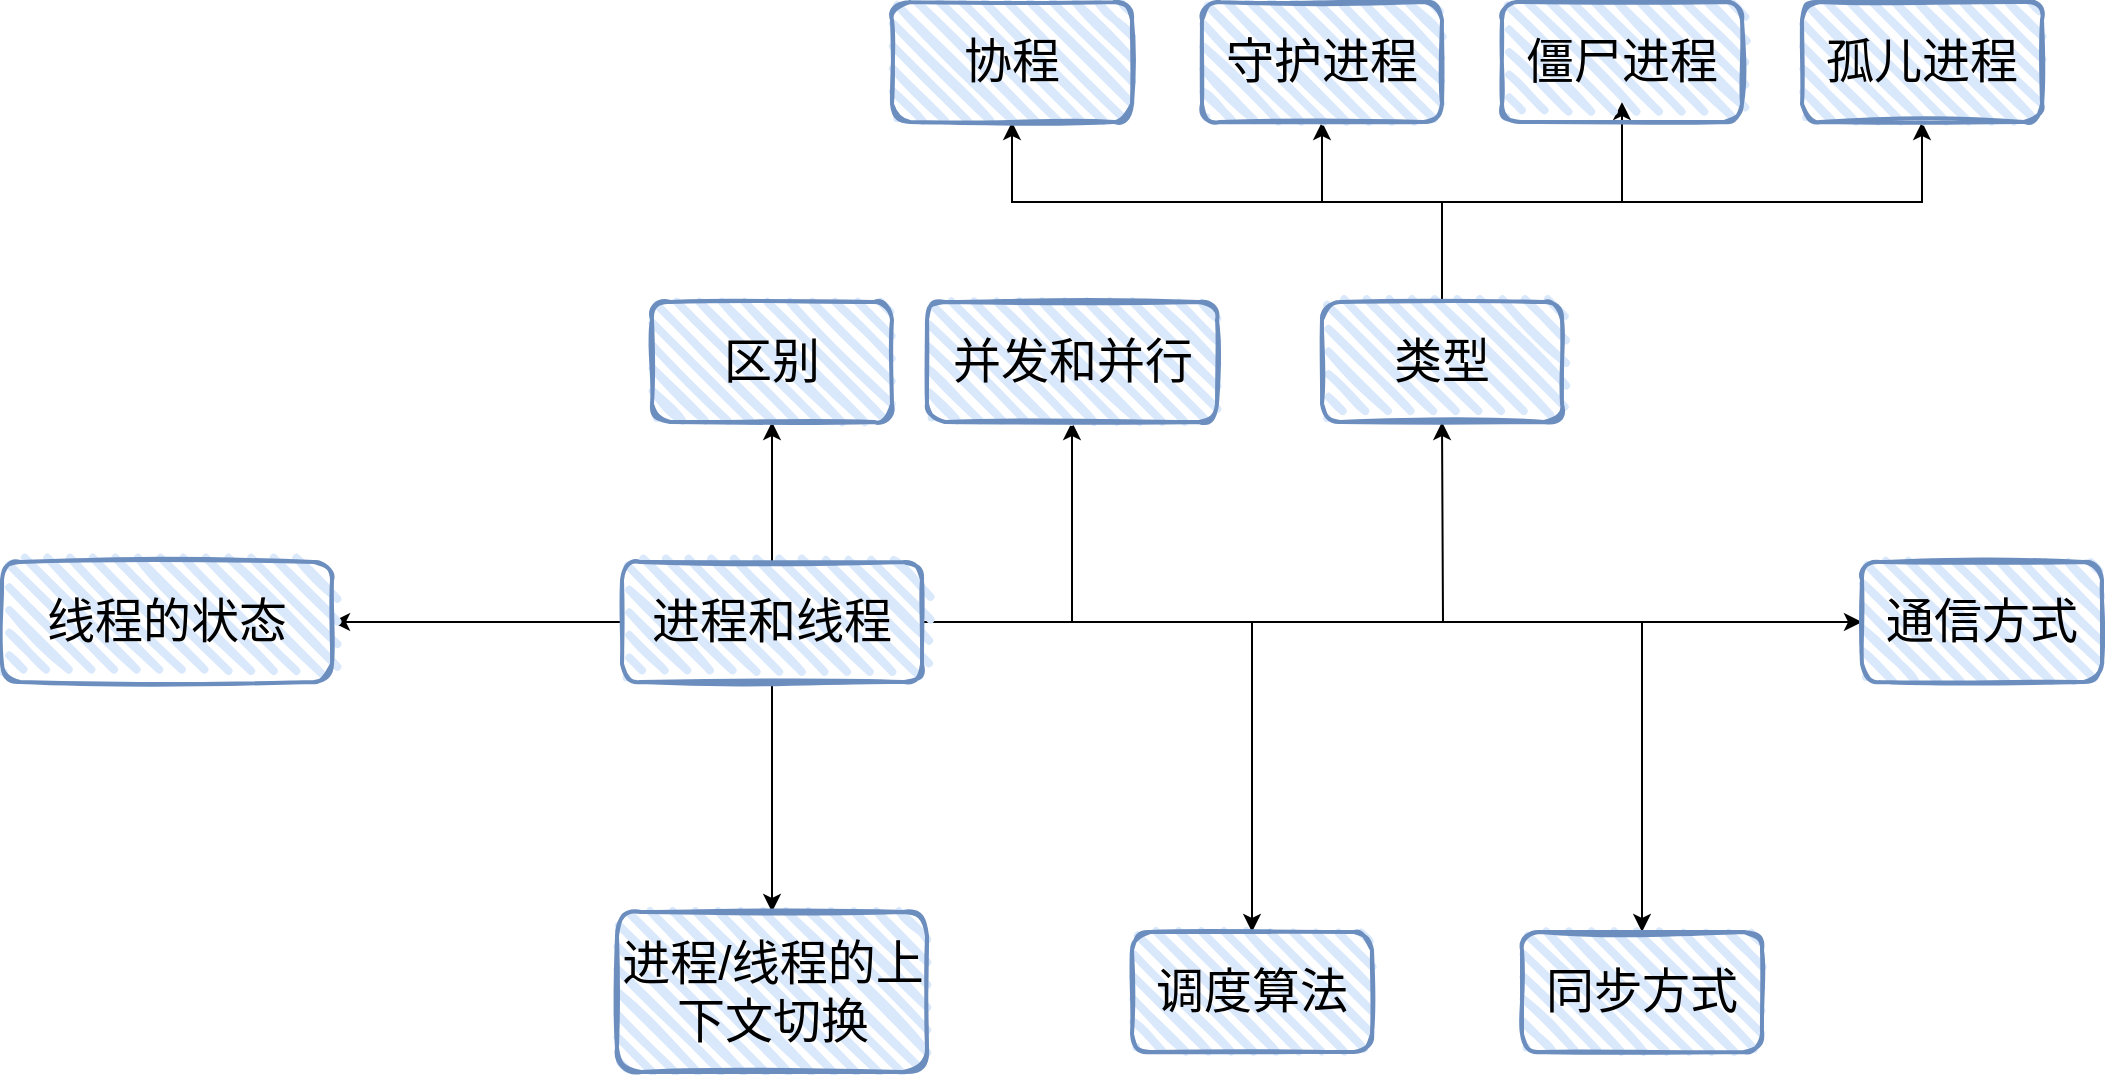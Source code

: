 <mxfile version="20.8.16" type="github"><diagram name="第 1 页" id="W5F4HEn2-1D9hudE_0VR"><mxGraphModel dx="1630" dy="1013" grid="1" gridSize="10" guides="1" tooltips="1" connect="1" arrows="1" fold="1" page="1" pageScale="1" pageWidth="827" pageHeight="1169" math="0" shadow="0"><root><mxCell id="0"/><mxCell id="1" parent="0"/><mxCell id="Dp67sEheZu7G5genOg4o-3" value="" style="edgeStyle=orthogonalEdgeStyle;rounded=0;orthogonalLoop=1;jettySize=auto;html=1;" edge="1" parent="1" source="Dp67sEheZu7G5genOg4o-1" target="Dp67sEheZu7G5genOg4o-2"><mxGeometry relative="1" as="geometry"/></mxCell><mxCell id="Dp67sEheZu7G5genOg4o-5" value="" style="edgeStyle=orthogonalEdgeStyle;rounded=0;orthogonalLoop=1;jettySize=auto;html=1;" edge="1" parent="1" source="Dp67sEheZu7G5genOg4o-1" target="Dp67sEheZu7G5genOg4o-4"><mxGeometry relative="1" as="geometry"/></mxCell><mxCell id="Dp67sEheZu7G5genOg4o-7" value="" style="edgeStyle=orthogonalEdgeStyle;rounded=0;orthogonalLoop=1;jettySize=auto;html=1;" edge="1" parent="1" source="Dp67sEheZu7G5genOg4o-1" target="Dp67sEheZu7G5genOg4o-6"><mxGeometry relative="1" as="geometry"/></mxCell><mxCell id="Dp67sEheZu7G5genOg4o-10" value="" style="edgeStyle=orthogonalEdgeStyle;rounded=0;orthogonalLoop=1;jettySize=auto;html=1;" edge="1" parent="1" source="Dp67sEheZu7G5genOg4o-1" target="Dp67sEheZu7G5genOg4o-9"><mxGeometry relative="1" as="geometry"/></mxCell><mxCell id="Dp67sEheZu7G5genOg4o-12" style="edgeStyle=orthogonalEdgeStyle;rounded=0;orthogonalLoop=1;jettySize=auto;html=1;" edge="1" parent="1" source="Dp67sEheZu7G5genOg4o-1"><mxGeometry relative="1" as="geometry"><mxPoint x="640" y="260" as="targetPoint"/></mxGeometry></mxCell><mxCell id="Dp67sEheZu7G5genOg4o-24" style="edgeStyle=orthogonalEdgeStyle;rounded=0;orthogonalLoop=1;jettySize=auto;html=1;" edge="1" parent="1" source="Dp67sEheZu7G5genOg4o-1" target="Dp67sEheZu7G5genOg4o-25"><mxGeometry relative="1" as="geometry"><mxPoint x="796" y="360" as="targetPoint"/></mxGeometry></mxCell><mxCell id="Dp67sEheZu7G5genOg4o-26" style="edgeStyle=orthogonalEdgeStyle;rounded=0;orthogonalLoop=1;jettySize=auto;html=1;" edge="1" parent="1" source="Dp67sEheZu7G5genOg4o-1" target="Dp67sEheZu7G5genOg4o-27"><mxGeometry relative="1" as="geometry"><mxPoint x="640" y="510" as="targetPoint"/></mxGeometry></mxCell><mxCell id="Dp67sEheZu7G5genOg4o-28" style="edgeStyle=orthogonalEdgeStyle;rounded=0;orthogonalLoop=1;jettySize=auto;html=1;" edge="1" parent="1" source="Dp67sEheZu7G5genOg4o-1" target="Dp67sEheZu7G5genOg4o-29"><mxGeometry relative="1" as="geometry"><mxPoint x="540" y="540" as="targetPoint"/></mxGeometry></mxCell><mxCell id="Dp67sEheZu7G5genOg4o-1" value="进程和线程" style="whiteSpace=wrap;html=1;rounded=1;glass=0;sketch=1;fillWeight=4;hachureGap=8;hachureAngle=45;strokeColor=#6c8ebf;strokeWidth=2;fontFamily=Helvetica;fontSize=24;fontColor=default;fillColor=#dae8fc;" vertex="1" parent="1"><mxGeometry x="230" y="330" width="150" height="60" as="geometry"/></mxCell><mxCell id="Dp67sEheZu7G5genOg4o-2" value="区别" style="whiteSpace=wrap;html=1;fontSize=24;fillColor=#dae8fc;strokeColor=#6c8ebf;rounded=1;glass=0;sketch=1;fillWeight=4;hachureGap=8;hachureAngle=45;strokeWidth=2;" vertex="1" parent="1"><mxGeometry x="245" y="200" width="120" height="60" as="geometry"/></mxCell><mxCell id="Dp67sEheZu7G5genOg4o-4" value="并发和并行" style="whiteSpace=wrap;html=1;fontSize=24;fillColor=#dae8fc;strokeColor=#6c8ebf;rounded=1;glass=0;sketch=1;fillWeight=4;hachureGap=8;hachureAngle=45;strokeWidth=2;" vertex="1" parent="1"><mxGeometry x="382.5" y="200" width="145" height="60" as="geometry"/></mxCell><mxCell id="Dp67sEheZu7G5genOg4o-6" value="进程/线程的上下文切换" style="whiteSpace=wrap;html=1;fontSize=24;fillColor=#dae8fc;strokeColor=#6c8ebf;rounded=1;glass=0;sketch=1;fillWeight=4;hachureGap=8;hachureAngle=45;strokeWidth=2;" vertex="1" parent="1"><mxGeometry x="227.5" y="505" width="155" height="80" as="geometry"/></mxCell><mxCell id="Dp67sEheZu7G5genOg4o-9" value="线程的状态" style="whiteSpace=wrap;html=1;fontSize=24;fillColor=#dae8fc;strokeColor=#6c8ebf;rounded=1;glass=0;sketch=1;fillWeight=4;hachureGap=8;hachureAngle=45;strokeWidth=2;" vertex="1" parent="1"><mxGeometry x="-80" y="330" width="165" height="60" as="geometry"/></mxCell><mxCell id="Dp67sEheZu7G5genOg4o-16" value="" style="edgeStyle=orthogonalEdgeStyle;rounded=0;orthogonalLoop=1;jettySize=auto;html=1;" edge="1" parent="1" source="Dp67sEheZu7G5genOg4o-13" target="Dp67sEheZu7G5genOg4o-15"><mxGeometry relative="1" as="geometry"><Array as="points"><mxPoint x="640" y="150"/><mxPoint x="425" y="150"/></Array></mxGeometry></mxCell><mxCell id="Dp67sEheZu7G5genOg4o-17" style="edgeStyle=orthogonalEdgeStyle;rounded=0;orthogonalLoop=1;jettySize=auto;html=1;" edge="1" parent="1" source="Dp67sEheZu7G5genOg4o-13" target="Dp67sEheZu7G5genOg4o-18"><mxGeometry relative="1" as="geometry"><mxPoint x="580" y="100" as="targetPoint"/><Array as="points"><mxPoint x="640" y="150"/><mxPoint x="580" y="150"/></Array></mxGeometry></mxCell><mxCell id="Dp67sEheZu7G5genOg4o-19" style="edgeStyle=orthogonalEdgeStyle;rounded=0;orthogonalLoop=1;jettySize=auto;html=1;" edge="1" parent="1" source="Dp67sEheZu7G5genOg4o-13"><mxGeometry relative="1" as="geometry"><mxPoint x="730" y="100" as="targetPoint"/><Array as="points"><mxPoint x="640" y="150"/><mxPoint x="730" y="150"/></Array></mxGeometry></mxCell><mxCell id="Dp67sEheZu7G5genOg4o-22" style="edgeStyle=orthogonalEdgeStyle;rounded=0;orthogonalLoop=1;jettySize=auto;html=1;" edge="1" parent="1" source="Dp67sEheZu7G5genOg4o-13"><mxGeometry relative="1" as="geometry"><mxPoint x="880" y="110" as="targetPoint"/><Array as="points"><mxPoint x="640" y="150"/><mxPoint x="880" y="150"/></Array></mxGeometry></mxCell><mxCell id="Dp67sEheZu7G5genOg4o-13" value="类型" style="whiteSpace=wrap;html=1;rounded=1;glass=0;sketch=1;fillWeight=4;hachureGap=8;hachureAngle=45;strokeColor=#6c8ebf;strokeWidth=2;fontFamily=Helvetica;fontSize=24;fontColor=default;fillColor=#dae8fc;" vertex="1" parent="1"><mxGeometry x="580" y="200" width="120" height="60" as="geometry"/></mxCell><mxCell id="Dp67sEheZu7G5genOg4o-15" value="协程" style="whiteSpace=wrap;html=1;fontSize=24;fillColor=#dae8fc;strokeColor=#6c8ebf;rounded=1;glass=0;sketch=1;fillWeight=4;hachureGap=8;hachureAngle=45;strokeWidth=2;" vertex="1" parent="1"><mxGeometry x="365" y="50" width="120" height="60" as="geometry"/></mxCell><mxCell id="Dp67sEheZu7G5genOg4o-18" value="守护进程" style="whiteSpace=wrap;html=1;rounded=1;glass=0;sketch=1;fillWeight=4;hachureGap=8;hachureAngle=45;strokeColor=#6c8ebf;strokeWidth=2;fontFamily=Helvetica;fontSize=24;fontColor=default;fillColor=#dae8fc;" vertex="1" parent="1"><mxGeometry x="520" y="50" width="120" height="60" as="geometry"/></mxCell><mxCell id="Dp67sEheZu7G5genOg4o-20" value="僵尸进程" style="whiteSpace=wrap;html=1;rounded=1;glass=0;sketch=1;fillWeight=4;hachureGap=8;hachureAngle=45;strokeColor=#6c8ebf;strokeWidth=2;fontFamily=Helvetica;fontSize=24;fontColor=default;fillColor=#dae8fc;" vertex="1" parent="1"><mxGeometry x="670" y="50" width="120" height="60" as="geometry"/></mxCell><mxCell id="Dp67sEheZu7G5genOg4o-23" value="孤儿进程" style="whiteSpace=wrap;html=1;rounded=1;glass=0;sketch=1;fillWeight=4;hachureGap=8;hachureAngle=45;strokeColor=#6c8ebf;strokeWidth=2;fontFamily=Helvetica;fontSize=24;fontColor=default;fillColor=#dae8fc;" vertex="1" parent="1"><mxGeometry x="820" y="50" width="120" height="60" as="geometry"/></mxCell><mxCell id="Dp67sEheZu7G5genOg4o-25" value="通信方式" style="whiteSpace=wrap;html=1;rounded=1;glass=0;sketch=1;fillWeight=4;hachureGap=8;hachureAngle=45;strokeColor=#6c8ebf;strokeWidth=2;fontFamily=Helvetica;fontSize=24;fontColor=default;fillColor=#dae8fc;" vertex="1" parent="1"><mxGeometry x="850" y="330" width="120" height="60" as="geometry"/></mxCell><mxCell id="Dp67sEheZu7G5genOg4o-27" value="同步方式" style="whiteSpace=wrap;html=1;rounded=1;glass=0;sketch=1;fillWeight=4;hachureGap=8;hachureAngle=45;strokeColor=#6c8ebf;strokeWidth=2;fontFamily=Helvetica;fontSize=24;fontColor=default;fillColor=#dae8fc;" vertex="1" parent="1"><mxGeometry x="680" y="515" width="120" height="60" as="geometry"/></mxCell><mxCell id="Dp67sEheZu7G5genOg4o-29" value="调度算法" style="whiteSpace=wrap;html=1;rounded=1;glass=0;sketch=1;fillWeight=4;hachureGap=8;hachureAngle=45;strokeColor=#6c8ebf;strokeWidth=2;fontFamily=Helvetica;fontSize=24;fontColor=default;fillColor=#dae8fc;" vertex="1" parent="1"><mxGeometry x="485" y="515" width="120" height="60" as="geometry"/></mxCell></root></mxGraphModel></diagram></mxfile>